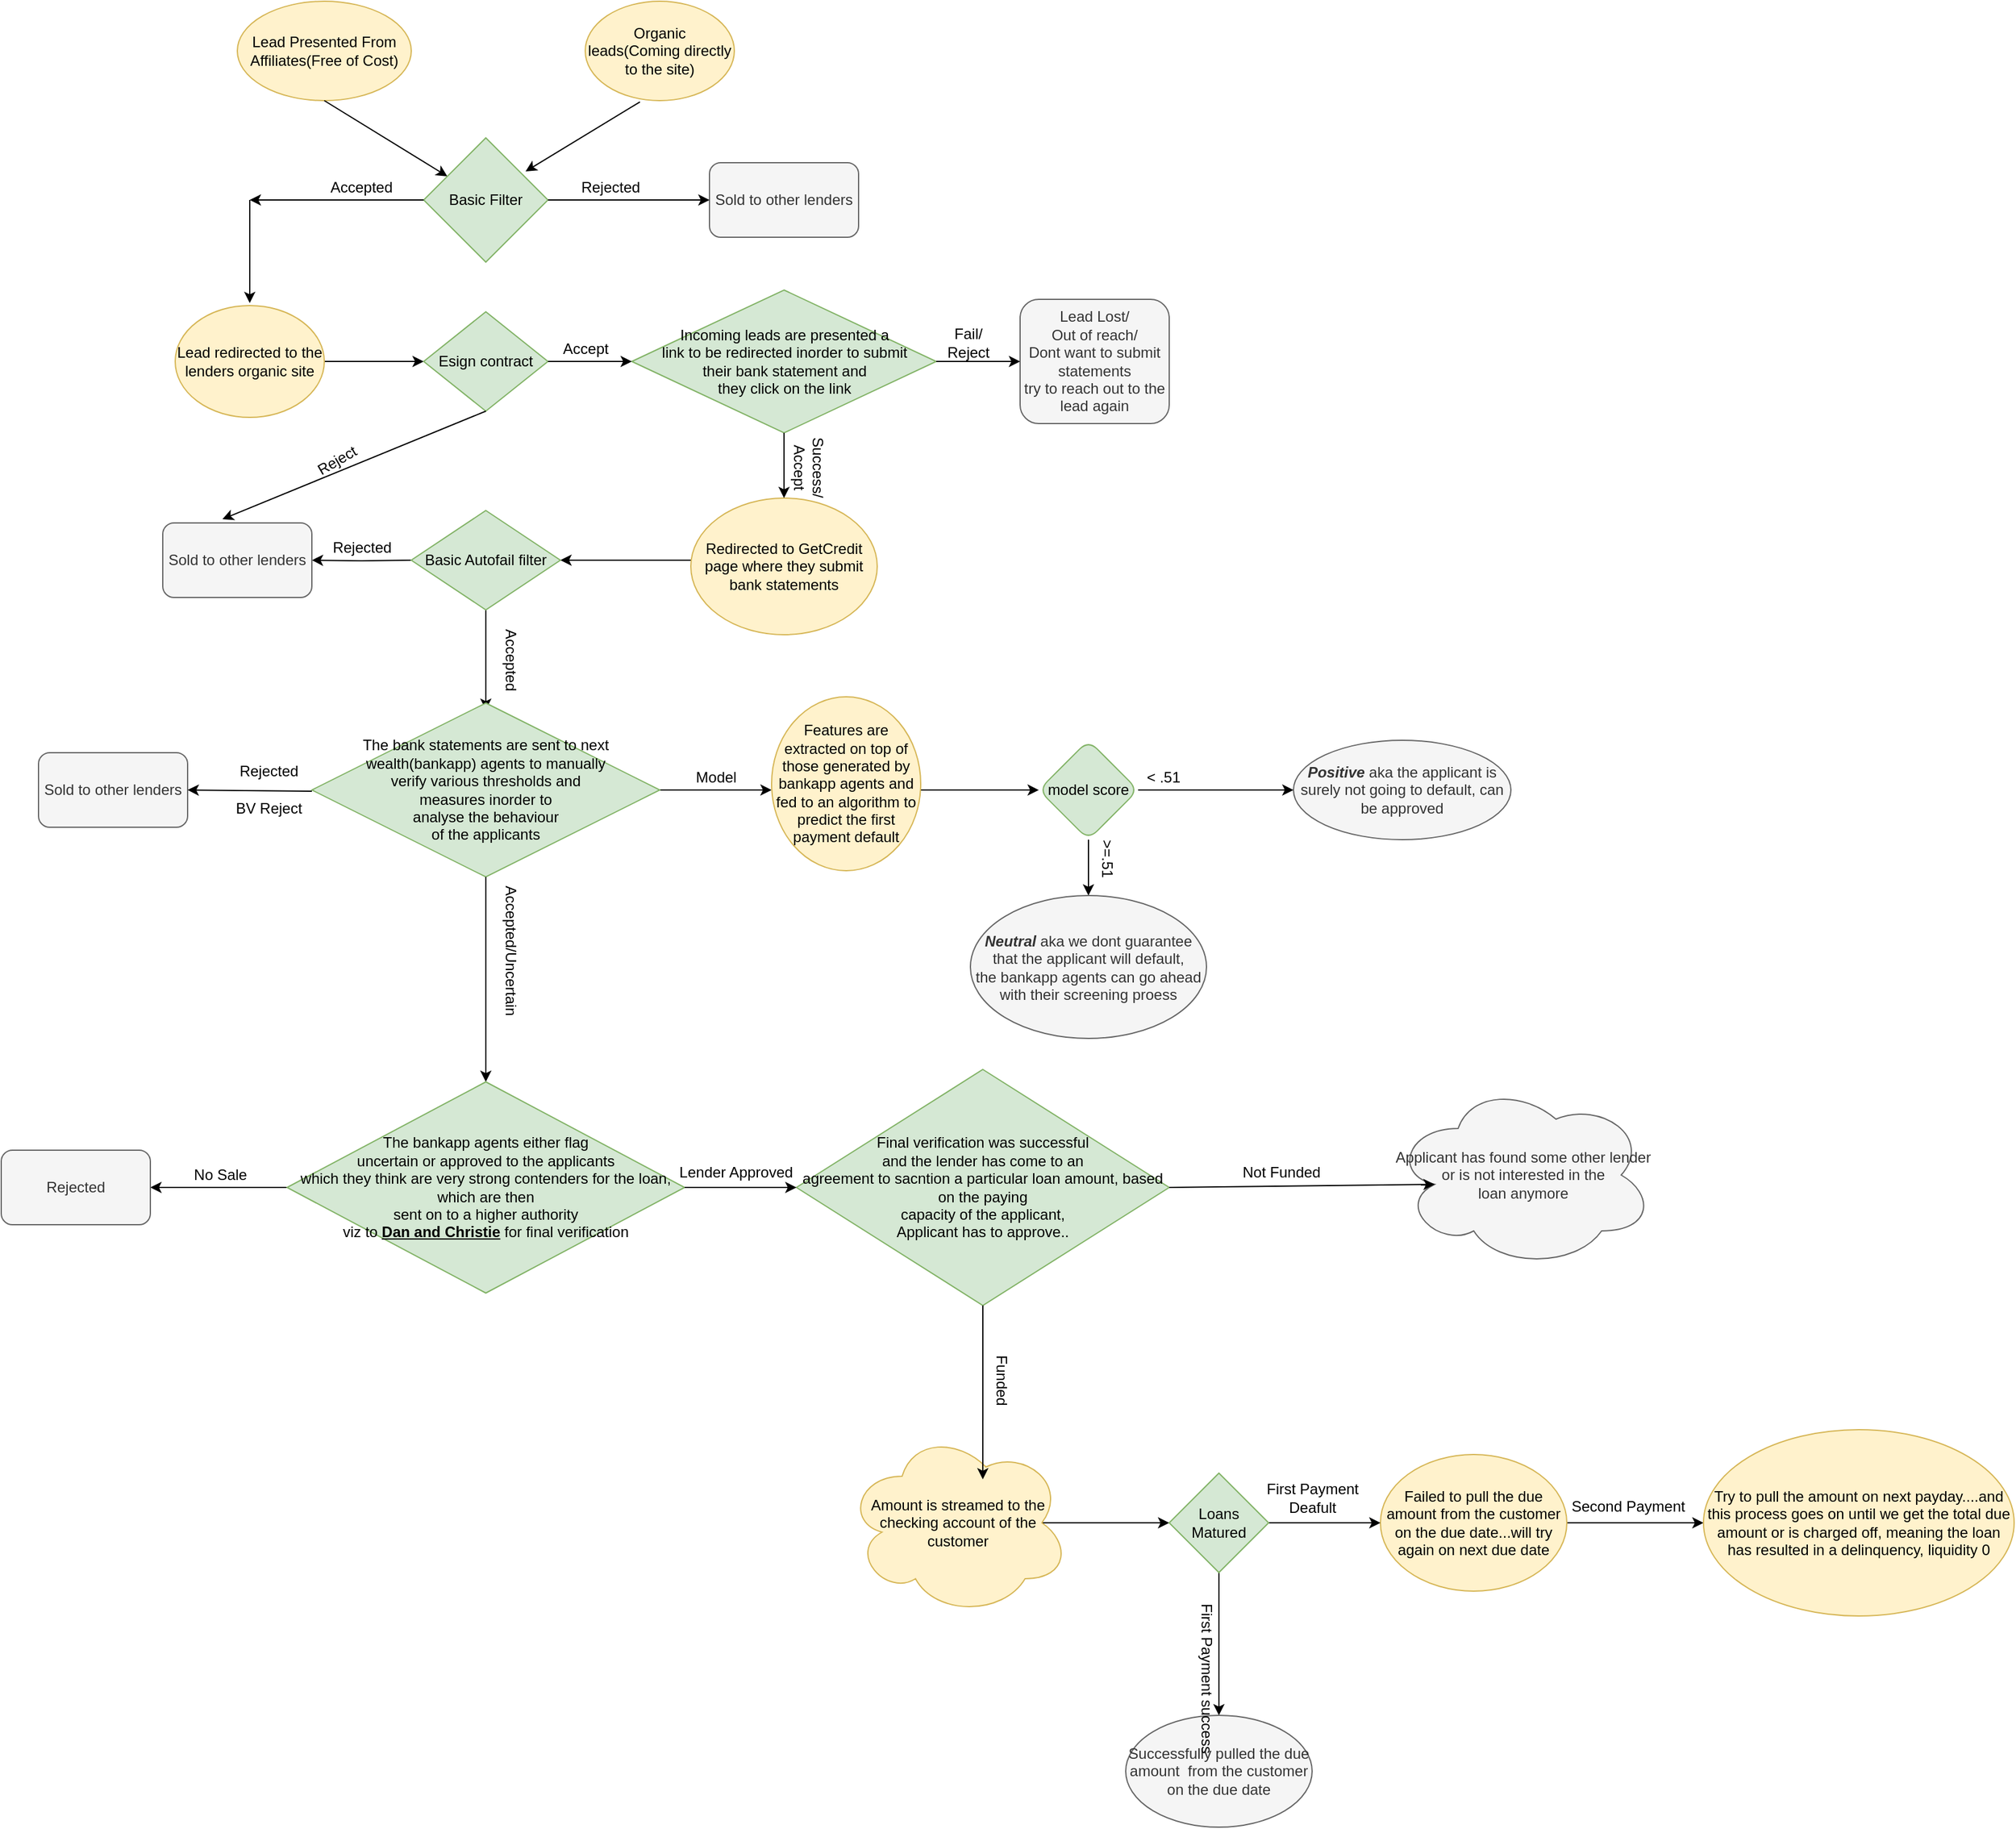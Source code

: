 <mxfile version="13.6.4" type="github">
  <diagram id="G50hmUFvQF_Ascogoxo3" name="Page-1">
    <mxGraphModel dx="868" dy="499" grid="1" gridSize="10" guides="1" tooltips="1" connect="1" arrows="1" fold="1" page="1" pageScale="1" pageWidth="850" pageHeight="1100" math="0" shadow="0">
      <root>
        <mxCell id="0" />
        <mxCell id="1" parent="0" />
        <mxCell id="U-wd1HLYxVXASG_DGe6N-1" value="Lead Presented From Affiliates(Free of Cost)" style="ellipse;whiteSpace=wrap;html=1;fillColor=#fff2cc;strokeColor=#d6b656;" parent="1" vertex="1">
          <mxGeometry x="190" width="140" height="80" as="geometry" />
        </mxCell>
        <mxCell id="U-wd1HLYxVXASG_DGe6N-2" value="" style="endArrow=classic;html=1;exitX=0.5;exitY=1;exitDx=0;exitDy=0;" parent="1" source="U-wd1HLYxVXASG_DGe6N-1" target="LoCuq9AvCIkKn8kCuvQ0-1" edge="1">
          <mxGeometry width="50" height="50" relative="1" as="geometry">
            <mxPoint x="400" y="220" as="sourcePoint" />
            <mxPoint x="330" y="120" as="targetPoint" />
            <Array as="points" />
          </mxGeometry>
        </mxCell>
        <mxCell id="U-wd1HLYxVXASG_DGe6N-4" value="Organic leads(Coming directly to the site)" style="ellipse;whiteSpace=wrap;html=1;fillColor=#fff2cc;strokeColor=#d6b656;" parent="1" vertex="1">
          <mxGeometry x="470" width="120" height="80" as="geometry" />
        </mxCell>
        <mxCell id="U-wd1HLYxVXASG_DGe6N-5" value="" style="endArrow=classic;html=1;exitX=0.367;exitY=1.013;exitDx=0;exitDy=0;exitPerimeter=0;entryX=0.82;entryY=0.27;entryDx=0;entryDy=0;entryPerimeter=0;" parent="1" source="U-wd1HLYxVXASG_DGe6N-4" target="LoCuq9AvCIkKn8kCuvQ0-1" edge="1">
          <mxGeometry width="50" height="50" relative="1" as="geometry">
            <mxPoint x="400" y="220" as="sourcePoint" />
            <mxPoint x="452.5" y="120" as="targetPoint" />
          </mxGeometry>
        </mxCell>
        <mxCell id="U-wd1HLYxVXASG_DGe6N-6" value="Sold to other lenders" style="whiteSpace=wrap;html=1;rounded=1;fillColor=#f5f5f5;strokeColor=#666666;fontColor=#333333;" parent="1" vertex="1">
          <mxGeometry x="570" y="130" width="120" height="60" as="geometry" />
        </mxCell>
        <mxCell id="U-wd1HLYxVXASG_DGe6N-8" value="Accepted" style="text;html=1;strokeColor=none;fillColor=none;align=center;verticalAlign=middle;whiteSpace=wrap;rounded=0;" parent="1" vertex="1">
          <mxGeometry x="270" y="140" width="40" height="20" as="geometry" />
        </mxCell>
        <mxCell id="U-wd1HLYxVXASG_DGe6N-113" value="" style="edgeStyle=orthogonalEdgeStyle;rounded=0;orthogonalLoop=1;jettySize=auto;html=1;" parent="1" source="U-wd1HLYxVXASG_DGe6N-14" target="U-wd1HLYxVXASG_DGe6N-112" edge="1">
          <mxGeometry relative="1" as="geometry" />
        </mxCell>
        <mxCell id="U-wd1HLYxVXASG_DGe6N-14" value="Lead redirected to the lenders organic site" style="ellipse;whiteSpace=wrap;html=1;fillColor=#fff2cc;strokeColor=#d6b656;" parent="1" vertex="1">
          <mxGeometry x="140" y="245" width="120" height="90" as="geometry" />
        </mxCell>
        <mxCell id="U-wd1HLYxVXASG_DGe6N-18" value="" style="edgeStyle=orthogonalEdgeStyle;rounded=0;orthogonalLoop=1;jettySize=auto;html=1;" parent="1" source="U-wd1HLYxVXASG_DGe6N-15" edge="1">
          <mxGeometry relative="1" as="geometry">
            <Array as="points">
              <mxPoint x="490" y="450" />
              <mxPoint x="490" y="450" />
            </Array>
            <mxPoint x="450" y="450" as="targetPoint" />
          </mxGeometry>
        </mxCell>
        <mxCell id="U-wd1HLYxVXASG_DGe6N-15" value="Redirected to GetCredit page where they submit bank statements" style="ellipse;whiteSpace=wrap;html=1;rounded=1;strokeColor=#d6b656;fillColor=#fff2cc;" parent="1" vertex="1">
          <mxGeometry x="555" y="400" width="150" height="110" as="geometry" />
        </mxCell>
        <mxCell id="U-wd1HLYxVXASG_DGe6N-26" value="" style="edgeStyle=orthogonalEdgeStyle;rounded=0;orthogonalLoop=1;jettySize=auto;html=1;" parent="1" target="U-wd1HLYxVXASG_DGe6N-23" edge="1">
          <mxGeometry relative="1" as="geometry">
            <mxPoint x="330" y="450" as="sourcePoint" />
          </mxGeometry>
        </mxCell>
        <mxCell id="U-wd1HLYxVXASG_DGe6N-38" value="" style="edgeStyle=orthogonalEdgeStyle;rounded=0;orthogonalLoop=1;jettySize=auto;html=1;" parent="1" edge="1">
          <mxGeometry relative="1" as="geometry">
            <Array as="points">
              <mxPoint x="390" y="540" />
              <mxPoint x="390" y="540" />
            </Array>
            <mxPoint x="390" y="490" as="sourcePoint" />
            <mxPoint x="390" y="570.47" as="targetPoint" />
          </mxGeometry>
        </mxCell>
        <mxCell id="U-wd1HLYxVXASG_DGe6N-51" value="" style="edgeStyle=orthogonalEdgeStyle;rounded=0;orthogonalLoop=1;jettySize=auto;html=1;" parent="1" edge="1">
          <mxGeometry relative="1" as="geometry">
            <mxPoint x="620" y="635" as="targetPoint" />
            <mxPoint x="530" y="635" as="sourcePoint" />
          </mxGeometry>
        </mxCell>
        <mxCell id="U-wd1HLYxVXASG_DGe6N-23" value="Sold to other lenders" style="rounded=1;whiteSpace=wrap;html=1;fillColor=#f5f5f5;strokeColor=#666666;fontColor=#333333;" parent="1" vertex="1">
          <mxGeometry x="130" y="420" width="120" height="60" as="geometry" />
        </mxCell>
        <mxCell id="U-wd1HLYxVXASG_DGe6N-28" value="Rejected" style="text;html=1;align=center;verticalAlign=middle;resizable=0;points=[];autosize=1;" parent="1" vertex="1">
          <mxGeometry x="260" y="430" width="60" height="20" as="geometry" />
        </mxCell>
        <mxCell id="U-wd1HLYxVXASG_DGe6N-31" value="&lt;div&gt;Success/&lt;/div&gt;&lt;div&gt;Accept&lt;/div&gt;" style="text;html=1;align=center;verticalAlign=middle;resizable=0;points=[];autosize=1;rotation=90;" parent="1" vertex="1">
          <mxGeometry x="615" y="360" width="70" height="30" as="geometry" />
        </mxCell>
        <mxCell id="U-wd1HLYxVXASG_DGe6N-35" value="&lt;div&gt;Lead Lost/&lt;/div&gt;&lt;div&gt;Out of reach/&lt;/div&gt;&lt;div&gt;Dont want to submit statements&lt;br&gt;&lt;/div&gt;&lt;div&gt;try to reach out to the lead again&lt;br&gt;&lt;/div&gt;" style="whiteSpace=wrap;html=1;rounded=1;strokeColor=#666666;fillColor=#f5f5f5;fontColor=#333333;" parent="1" vertex="1">
          <mxGeometry x="820" y="240" width="120" height="100" as="geometry" />
        </mxCell>
        <mxCell id="U-wd1HLYxVXASG_DGe6N-39" value="Accepted" style="text;html=1;align=center;verticalAlign=middle;resizable=0;points=[];autosize=1;rotation=90;" parent="1" vertex="1">
          <mxGeometry x="375" y="520" width="70" height="20" as="geometry" />
        </mxCell>
        <mxCell id="U-wd1HLYxVXASG_DGe6N-40" value="Sold to other lenders" style="whiteSpace=wrap;html=1;rounded=1;strokeColor=#666666;fillColor=#f5f5f5;fontColor=#333333;" parent="1" vertex="1">
          <mxGeometry x="30" y="605" width="120" height="60" as="geometry" />
        </mxCell>
        <mxCell id="U-wd1HLYxVXASG_DGe6N-42" value="Rejected" style="text;html=1;align=center;verticalAlign=middle;resizable=0;points=[];autosize=1;" parent="1" vertex="1">
          <mxGeometry x="185" y="610" width="60" height="20" as="geometry" />
        </mxCell>
        <mxCell id="U-wd1HLYxVXASG_DGe6N-45" value="BV Reject" style="text;html=1;align=center;verticalAlign=middle;resizable=0;points=[];autosize=1;" parent="1" vertex="1">
          <mxGeometry x="180" y="640" width="70" height="20" as="geometry" />
        </mxCell>
        <mxCell id="U-wd1HLYxVXASG_DGe6N-58" value="" style="edgeStyle=orthogonalEdgeStyle;rounded=0;orthogonalLoop=1;jettySize=auto;html=1;exitX=1;exitY=0.536;exitDx=0;exitDy=0;exitPerimeter=0;" parent="1" source="LoCuq9AvCIkKn8kCuvQ0-20" target="U-wd1HLYxVXASG_DGe6N-57" edge="1">
          <mxGeometry relative="1" as="geometry">
            <mxPoint x="735" y="635" as="sourcePoint" />
          </mxGeometry>
        </mxCell>
        <mxCell id="U-wd1HLYxVXASG_DGe6N-53" value="Model" style="text;html=1;align=center;verticalAlign=middle;resizable=0;points=[];autosize=1;" parent="1" vertex="1">
          <mxGeometry x="550" y="615" width="50" height="20" as="geometry" />
        </mxCell>
        <mxCell id="U-wd1HLYxVXASG_DGe6N-60" value="" style="edgeStyle=orthogonalEdgeStyle;rounded=0;orthogonalLoop=1;jettySize=auto;html=1;" parent="1" source="U-wd1HLYxVXASG_DGe6N-57" target="U-wd1HLYxVXASG_DGe6N-59" edge="1">
          <mxGeometry relative="1" as="geometry">
            <Array as="points">
              <mxPoint x="875" y="710" />
              <mxPoint x="875" y="710" />
            </Array>
          </mxGeometry>
        </mxCell>
        <mxCell id="U-wd1HLYxVXASG_DGe6N-63" value="" style="edgeStyle=orthogonalEdgeStyle;rounded=0;orthogonalLoop=1;jettySize=auto;html=1;" parent="1" source="U-wd1HLYxVXASG_DGe6N-57" target="U-wd1HLYxVXASG_DGe6N-62" edge="1">
          <mxGeometry relative="1" as="geometry" />
        </mxCell>
        <mxCell id="U-wd1HLYxVXASG_DGe6N-57" value="model score" style="rhombus;whiteSpace=wrap;html=1;rounded=1;strokeColor=#82b366;fillColor=#d5e8d4;" parent="1" vertex="1">
          <mxGeometry x="835" y="595" width="80" height="80" as="geometry" />
        </mxCell>
        <mxCell id="U-wd1HLYxVXASG_DGe6N-59" value="&lt;div&gt;&lt;i&gt;&lt;b&gt;Neutral&lt;/b&gt;&lt;/i&gt; aka we dont guarantee that the applicant will default,&lt;/div&gt;&lt;div&gt;the bankapp agents can go ahead with their screening proess&lt;br&gt; &lt;/div&gt;" style="ellipse;whiteSpace=wrap;html=1;rounded=1;strokeColor=#666666;fillColor=#f5f5f5;fontColor=#333333;" parent="1" vertex="1">
          <mxGeometry x="780" y="720" width="190" height="115" as="geometry" />
        </mxCell>
        <mxCell id="U-wd1HLYxVXASG_DGe6N-61" value="&amp;gt;=.51" style="text;html=1;align=center;verticalAlign=middle;resizable=0;points=[];autosize=1;rotation=90;" parent="1" vertex="1">
          <mxGeometry x="865" y="680" width="50" height="20" as="geometry" />
        </mxCell>
        <mxCell id="U-wd1HLYxVXASG_DGe6N-62" value="&lt;i&gt;&lt;b&gt;Positive&lt;/b&gt;&lt;/i&gt; aka the applicant is surely not going to default, can be approved" style="ellipse;whiteSpace=wrap;html=1;rounded=1;strokeColor=#666666;fillColor=#f5f5f5;fontColor=#333333;" parent="1" vertex="1">
          <mxGeometry x="1040" y="595" width="175" height="80" as="geometry" />
        </mxCell>
        <mxCell id="U-wd1HLYxVXASG_DGe6N-64" value="&amp;lt; .51 " style="text;html=1;align=center;verticalAlign=middle;resizable=0;points=[];autosize=1;" parent="1" vertex="1">
          <mxGeometry x="915" y="615" width="40" height="20" as="geometry" />
        </mxCell>
        <mxCell id="U-wd1HLYxVXASG_DGe6N-69" value="" style="edgeStyle=orthogonalEdgeStyle;rounded=0;orthogonalLoop=1;jettySize=auto;html=1;exitX=0;exitY=0.5;exitDx=0;exitDy=0;" parent="1" source="LoCuq9AvCIkKn8kCuvQ0-21" target="U-wd1HLYxVXASG_DGe6N-68" edge="1">
          <mxGeometry relative="1" as="geometry">
            <mxPoint x="290" y="875" as="sourcePoint" />
            <Array as="points" />
          </mxGeometry>
        </mxCell>
        <mxCell id="U-wd1HLYxVXASG_DGe6N-67" value="Accepted/Uncertain" style="text;html=1;align=center;verticalAlign=middle;resizable=0;points=[];autosize=1;rotation=90;" parent="1" vertex="1">
          <mxGeometry x="350" y="754" width="120" height="20" as="geometry" />
        </mxCell>
        <mxCell id="U-wd1HLYxVXASG_DGe6N-68" value="Rejected" style="whiteSpace=wrap;html=1;rounded=1;strokeColor=#666666;fillColor=#f5f5f5;fontColor=#333333;" parent="1" vertex="1">
          <mxGeometry y="925" width="120" height="60" as="geometry" />
        </mxCell>
        <mxCell id="U-wd1HLYxVXASG_DGe6N-70" value="No Sale" style="text;html=1;align=center;verticalAlign=middle;resizable=0;points=[];autosize=1;" parent="1" vertex="1">
          <mxGeometry x="146" y="935" width="60" height="20" as="geometry" />
        </mxCell>
        <mxCell id="U-wd1HLYxVXASG_DGe6N-73" value="Lender Approved" style="text;html=1;align=center;verticalAlign=middle;resizable=0;points=[];autosize=1;" parent="1" vertex="1">
          <mxGeometry x="536" y="932.5" width="110" height="20" as="geometry" />
        </mxCell>
        <mxCell id="U-wd1HLYxVXASG_DGe6N-96" value="" style="edgeStyle=orthogonalEdgeStyle;rounded=0;orthogonalLoop=1;jettySize=auto;html=1;exitX=0.875;exitY=0.5;exitDx=0;exitDy=0;exitPerimeter=0;" parent="1" source="U-wd1HLYxVXASG_DGe6N-80" target="U-wd1HLYxVXASG_DGe6N-95" edge="1">
          <mxGeometry relative="1" as="geometry" />
        </mxCell>
        <mxCell id="U-wd1HLYxVXASG_DGe6N-80" value="Amount is streamed to the checking account of the customer " style="ellipse;shape=cloud;whiteSpace=wrap;html=1;rounded=1;strokeColor=#d6b656;fillColor=#fff2cc;" parent="1" vertex="1">
          <mxGeometry x="680" y="1150" width="180" height="150" as="geometry" />
        </mxCell>
        <mxCell id="U-wd1HLYxVXASG_DGe6N-83" value="&lt;div&gt;Applicant has found some other lender or is not interested in the &lt;br&gt;&lt;/div&gt;&lt;div&gt;loan anymore&lt;/div&gt;" style="ellipse;shape=cloud;whiteSpace=wrap;html=1;rounded=1;strokeColor=#666666;fillColor=#f5f5f5;fontColor=#333333;" parent="1" vertex="1">
          <mxGeometry x="1120" y="870" width="210" height="150" as="geometry" />
        </mxCell>
        <mxCell id="U-wd1HLYxVXASG_DGe6N-87" value="Not Funded" style="text;html=1;align=center;verticalAlign=middle;resizable=0;points=[];autosize=1;" parent="1" vertex="1">
          <mxGeometry x="990" y="932.5" width="80" height="20" as="geometry" />
        </mxCell>
        <mxCell id="U-wd1HLYxVXASG_DGe6N-103" value="" style="edgeStyle=orthogonalEdgeStyle;rounded=0;orthogonalLoop=1;jettySize=auto;html=1;" parent="1" source="U-wd1HLYxVXASG_DGe6N-88" target="U-wd1HLYxVXASG_DGe6N-102" edge="1">
          <mxGeometry relative="1" as="geometry" />
        </mxCell>
        <mxCell id="U-wd1HLYxVXASG_DGe6N-88" value="Failed to pull the due amount from the customer on the due date...will try again on next due date" style="ellipse;whiteSpace=wrap;html=1;rounded=1;strokeColor=#d6b656;fillColor=#fff2cc;" parent="1" vertex="1">
          <mxGeometry x="1110" y="1170" width="150" height="110" as="geometry" />
        </mxCell>
        <mxCell id="U-wd1HLYxVXASG_DGe6N-97" value="" style="edgeStyle=orthogonalEdgeStyle;rounded=0;orthogonalLoop=1;jettySize=auto;html=1;" parent="1" source="U-wd1HLYxVXASG_DGe6N-95" target="U-wd1HLYxVXASG_DGe6N-88" edge="1">
          <mxGeometry relative="1" as="geometry" />
        </mxCell>
        <mxCell id="U-wd1HLYxVXASG_DGe6N-100" value="" style="edgeStyle=orthogonalEdgeStyle;rounded=0;orthogonalLoop=1;jettySize=auto;html=1;" parent="1" source="U-wd1HLYxVXASG_DGe6N-95" target="U-wd1HLYxVXASG_DGe6N-99" edge="1">
          <mxGeometry relative="1" as="geometry" />
        </mxCell>
        <mxCell id="U-wd1HLYxVXASG_DGe6N-95" value="Loans Matured" style="rhombus;whiteSpace=wrap;html=1;fillColor=#d5e8d4;strokeColor=#82b366;" parent="1" vertex="1">
          <mxGeometry x="940" y="1185" width="80" height="80" as="geometry" />
        </mxCell>
        <mxCell id="U-wd1HLYxVXASG_DGe6N-98" value="&lt;div&gt;First Payment &lt;br&gt;&lt;/div&gt;&lt;div&gt;Deafult&lt;/div&gt;" style="text;html=1;align=center;verticalAlign=middle;resizable=0;points=[];autosize=1;" parent="1" vertex="1">
          <mxGeometry x="1010" y="1190" width="90" height="30" as="geometry" />
        </mxCell>
        <mxCell id="U-wd1HLYxVXASG_DGe6N-99" value="Successfully pulled the due amount&amp;nbsp; from the customer on the due date " style="ellipse;whiteSpace=wrap;html=1;strokeColor=#666666;fillColor=#f5f5f5;fontColor=#333333;" parent="1" vertex="1">
          <mxGeometry x="905" y="1380" width="150" height="90" as="geometry" />
        </mxCell>
        <mxCell id="U-wd1HLYxVXASG_DGe6N-101" value="First Payment success" style="text;html=1;align=center;verticalAlign=middle;resizable=0;points=[];autosize=1;rotation=90;" parent="1" vertex="1">
          <mxGeometry x="900" y="1340" width="140" height="20" as="geometry" />
        </mxCell>
        <mxCell id="U-wd1HLYxVXASG_DGe6N-102" value="Try to pull the amount on next payday....and this process goes on until we get the total due amount or is charged off, meaning the loan has resulted in a delinquency, liquidity 0" style="ellipse;whiteSpace=wrap;html=1;rounded=1;strokeColor=#d6b656;fillColor=#fff2cc;" parent="1" vertex="1">
          <mxGeometry x="1370" y="1150" width="250" height="150" as="geometry" />
        </mxCell>
        <mxCell id="U-wd1HLYxVXASG_DGe6N-104" value="Second Payment" style="text;html=1;align=center;verticalAlign=middle;resizable=0;points=[];autosize=1;" parent="1" vertex="1">
          <mxGeometry x="1254" y="1202" width="110" height="20" as="geometry" />
        </mxCell>
        <mxCell id="U-wd1HLYxVXASG_DGe6N-112" value="Esign contract" style="rhombus;whiteSpace=wrap;html=1;fillColor=#d5e8d4;strokeColor=#82b366;" parent="1" vertex="1">
          <mxGeometry x="340" y="250" width="100" height="80" as="geometry" />
        </mxCell>
        <mxCell id="U-wd1HLYxVXASG_DGe6N-115" value="Accept" style="text;html=1;align=center;verticalAlign=middle;resizable=0;points=[];autosize=1;" parent="1" vertex="1">
          <mxGeometry x="445" y="270" width="50" height="20" as="geometry" />
        </mxCell>
        <mxCell id="U-wd1HLYxVXASG_DGe6N-117" value="Reject" style="text;html=1;align=center;verticalAlign=middle;resizable=0;points=[];autosize=1;rotation=-30;" parent="1" vertex="1">
          <mxGeometry x="245" y="360" width="50" height="20" as="geometry" />
        </mxCell>
        <mxCell id="U-wd1HLYxVXASG_DGe6N-118" value="" style="endArrow=classic;html=1;entryX=0.4;entryY=-0.05;entryDx=0;entryDy=0;entryPerimeter=0;exitX=0.5;exitY=1;exitDx=0;exitDy=0;" parent="1" source="U-wd1HLYxVXASG_DGe6N-112" target="U-wd1HLYxVXASG_DGe6N-23" edge="1">
          <mxGeometry width="50" height="50" relative="1" as="geometry">
            <mxPoint x="390" y="325" as="sourcePoint" />
            <mxPoint x="150" y="425" as="targetPoint" />
          </mxGeometry>
        </mxCell>
        <mxCell id="LoCuq9AvCIkKn8kCuvQ0-1" value="Basic Filter" style="rhombus;whiteSpace=wrap;html=1;fillColor=#d5e8d4;strokeColor=#82b366;" vertex="1" parent="1">
          <mxGeometry x="340" y="110" width="100" height="100" as="geometry" />
        </mxCell>
        <mxCell id="LoCuq9AvCIkKn8kCuvQ0-2" value="" style="endArrow=classic;html=1;entryX=0;entryY=0.5;entryDx=0;entryDy=0;exitX=1;exitY=0.5;exitDx=0;exitDy=0;" edge="1" parent="1" source="LoCuq9AvCIkKn8kCuvQ0-1" target="U-wd1HLYxVXASG_DGe6N-6">
          <mxGeometry width="50" height="50" relative="1" as="geometry">
            <mxPoint x="420" y="250" as="sourcePoint" />
            <mxPoint x="470" y="200" as="targetPoint" />
          </mxGeometry>
        </mxCell>
        <mxCell id="LoCuq9AvCIkKn8kCuvQ0-3" value="" style="endArrow=classic;html=1;exitX=0;exitY=0.5;exitDx=0;exitDy=0;" edge="1" parent="1" source="LoCuq9AvCIkKn8kCuvQ0-1">
          <mxGeometry width="50" height="50" relative="1" as="geometry">
            <mxPoint x="420" y="250" as="sourcePoint" />
            <mxPoint x="200" y="160" as="targetPoint" />
          </mxGeometry>
        </mxCell>
        <mxCell id="LoCuq9AvCIkKn8kCuvQ0-4" value="" style="endArrow=classic;html=1;" edge="1" parent="1">
          <mxGeometry width="50" height="50" relative="1" as="geometry">
            <mxPoint x="200" y="160" as="sourcePoint" />
            <mxPoint x="200" y="243" as="targetPoint" />
          </mxGeometry>
        </mxCell>
        <mxCell id="LoCuq9AvCIkKn8kCuvQ0-5" value="Rejected" style="text;html=1;align=center;verticalAlign=middle;resizable=0;points=[];autosize=1;" vertex="1" parent="1">
          <mxGeometry x="460" y="140" width="60" height="20" as="geometry" />
        </mxCell>
        <mxCell id="LoCuq9AvCIkKn8kCuvQ0-6" value="&lt;div&gt;Incoming leads are presented a &lt;br&gt;&lt;/div&gt;&lt;div&gt;link to be redirected inorder to submit &lt;br&gt;&lt;/div&gt;&lt;div&gt;their bank statement and &lt;br&gt;&lt;/div&gt;&lt;div&gt;they click on the link&lt;/div&gt;" style="rhombus;whiteSpace=wrap;html=1;fillColor=#d5e8d4;strokeColor=#82b366;" vertex="1" parent="1">
          <mxGeometry x="507.5" y="232.5" width="245" height="115" as="geometry" />
        </mxCell>
        <mxCell id="LoCuq9AvCIkKn8kCuvQ0-10" value="" style="endArrow=classic;html=1;exitX=1;exitY=0.5;exitDx=0;exitDy=0;entryX=0;entryY=0.5;entryDx=0;entryDy=0;" edge="1" parent="1" source="LoCuq9AvCIkKn8kCuvQ0-6" target="U-wd1HLYxVXASG_DGe6N-35">
          <mxGeometry width="50" height="50" relative="1" as="geometry">
            <mxPoint x="650" y="310" as="sourcePoint" />
            <mxPoint x="700" y="260" as="targetPoint" />
          </mxGeometry>
        </mxCell>
        <mxCell id="LoCuq9AvCIkKn8kCuvQ0-11" value="" style="endArrow=classic;html=1;exitX=1;exitY=0.5;exitDx=0;exitDy=0;entryX=0;entryY=0.5;entryDx=0;entryDy=0;" edge="1" parent="1" source="U-wd1HLYxVXASG_DGe6N-112" target="LoCuq9AvCIkKn8kCuvQ0-6">
          <mxGeometry width="50" height="50" relative="1" as="geometry">
            <mxPoint x="450" y="340" as="sourcePoint" />
            <mxPoint x="500" y="290" as="targetPoint" />
          </mxGeometry>
        </mxCell>
        <mxCell id="LoCuq9AvCIkKn8kCuvQ0-12" value="" style="endArrow=classic;html=1;exitX=0.5;exitY=1;exitDx=0;exitDy=0;entryX=0.5;entryY=0;entryDx=0;entryDy=0;" edge="1" parent="1" source="LoCuq9AvCIkKn8kCuvQ0-6" target="U-wd1HLYxVXASG_DGe6N-15">
          <mxGeometry width="50" height="50" relative="1" as="geometry">
            <mxPoint x="610" y="410" as="sourcePoint" />
            <mxPoint x="660" y="360" as="targetPoint" />
          </mxGeometry>
        </mxCell>
        <mxCell id="LoCuq9AvCIkKn8kCuvQ0-14" value="&lt;div&gt;Fail/&lt;/div&gt;&lt;div&gt;Reject&lt;/div&gt;" style="text;html=1;align=center;verticalAlign=middle;resizable=0;points=[];autosize=1;" vertex="1" parent="1">
          <mxGeometry x="752.5" y="260" width="50" height="30" as="geometry" />
        </mxCell>
        <mxCell id="LoCuq9AvCIkKn8kCuvQ0-15" value="Basic Autofail filter" style="rhombus;whiteSpace=wrap;html=1;fillColor=#d5e8d4;strokeColor=#82b366;" vertex="1" parent="1">
          <mxGeometry x="330" y="410" width="120" height="80" as="geometry" />
        </mxCell>
        <mxCell id="LoCuq9AvCIkKn8kCuvQ0-17" value="&lt;font style=&quot;font-size: 12px&quot;&gt;The bank statements are sent to next wealth(bankapp) agents to manually &lt;br&gt;&lt;/font&gt;&lt;div&gt;&lt;font style=&quot;font-size: 12px&quot;&gt;verify various thresholds and &lt;br&gt;&lt;/font&gt;&lt;/div&gt;&lt;div&gt;&lt;font style=&quot;font-size: 12px&quot;&gt;measures inorder to &lt;br&gt;&lt;/font&gt;&lt;/div&gt;&lt;div&gt;&lt;font style=&quot;font-size: 12px&quot;&gt;analyse the behaviour &lt;/font&gt;&lt;/div&gt;&lt;font style=&quot;font-size: 12px&quot;&gt;of the applicants&lt;/font&gt;" style="rhombus;whiteSpace=wrap;html=1;fillColor=#d5e8d4;strokeColor=#82b366;" vertex="1" parent="1">
          <mxGeometry x="250" y="565" width="280" height="140" as="geometry" />
        </mxCell>
        <mxCell id="LoCuq9AvCIkKn8kCuvQ0-18" value="" style="endArrow=classic;html=1;entryX=1;entryY=0.5;entryDx=0;entryDy=0;exitX=1;exitY=-0.2;exitDx=0;exitDy=0;exitPerimeter=0;" edge="1" parent="1" source="U-wd1HLYxVXASG_DGe6N-45" target="U-wd1HLYxVXASG_DGe6N-40">
          <mxGeometry width="50" height="50" relative="1" as="geometry">
            <mxPoint x="230" y="670" as="sourcePoint" />
            <mxPoint x="280" y="620" as="targetPoint" />
          </mxGeometry>
        </mxCell>
        <mxCell id="LoCuq9AvCIkKn8kCuvQ0-19" value="" style="endArrow=classic;html=1;exitX=0.5;exitY=1;exitDx=0;exitDy=0;entryX=0.5;entryY=0;entryDx=0;entryDy=0;" edge="1" parent="1" source="LoCuq9AvCIkKn8kCuvQ0-17" target="LoCuq9AvCIkKn8kCuvQ0-21">
          <mxGeometry width="50" height="50" relative="1" as="geometry">
            <mxPoint x="360" y="760" as="sourcePoint" />
            <mxPoint x="391.89" y="831.98" as="targetPoint" />
          </mxGeometry>
        </mxCell>
        <mxCell id="LoCuq9AvCIkKn8kCuvQ0-20" value="Features are extracted on top of those generated by bankapp agents and fed to an algorithm to predict the first payment default" style="ellipse;whiteSpace=wrap;html=1;fillColor=#fff2cc;strokeColor=#d6b656;" vertex="1" parent="1">
          <mxGeometry x="620" y="560" width="120" height="140" as="geometry" />
        </mxCell>
        <mxCell id="LoCuq9AvCIkKn8kCuvQ0-21" value="&lt;div&gt;The bankapp agents either flag &lt;br&gt;&lt;/div&gt;&lt;div&gt;uncertain or approved to the applicants &lt;/div&gt;which they think are very strong contenders for the loan, which are then&lt;br&gt;&lt;div&gt; sent on to a higher authority &lt;br&gt;&lt;/div&gt;&lt;div&gt;viz to &lt;u&gt;&lt;b&gt;Dan and Christie&lt;/b&gt;&lt;/u&gt; for final verification&lt;/div&gt;" style="rhombus;whiteSpace=wrap;html=1;fillColor=#d5e8d4;strokeColor=#82b366;" vertex="1" parent="1">
          <mxGeometry x="230" y="870" width="320" height="170" as="geometry" />
        </mxCell>
        <mxCell id="LoCuq9AvCIkKn8kCuvQ0-24" value="&lt;div&gt;Final verification was successful&lt;/div&gt;&lt;div&gt; and the lender has come to an &lt;br&gt;agreement to sacntion a particular loan amount, based on the paying &lt;br&gt;capacity of the applicant,&lt;/div&gt;&lt;div&gt;Applicant has to approve..&lt;/div&gt;" style="rhombus;whiteSpace=wrap;html=1;fillColor=#d5e8d4;strokeColor=#82b366;" vertex="1" parent="1">
          <mxGeometry x="640" y="860" width="300" height="190" as="geometry" />
        </mxCell>
        <mxCell id="LoCuq9AvCIkKn8kCuvQ0-26" value="" style="endArrow=classic;html=1;exitX=1;exitY=0.5;exitDx=0;exitDy=0;entryX=0;entryY=0.5;entryDx=0;entryDy=0;" edge="1" parent="1" source="LoCuq9AvCIkKn8kCuvQ0-21" target="LoCuq9AvCIkKn8kCuvQ0-24">
          <mxGeometry width="50" height="50" relative="1" as="geometry">
            <mxPoint x="550" y="980" as="sourcePoint" />
            <mxPoint x="600" y="930" as="targetPoint" />
          </mxGeometry>
        </mxCell>
        <mxCell id="LoCuq9AvCIkKn8kCuvQ0-27" value="" style="endArrow=classic;html=1;exitX=0.5;exitY=1;exitDx=0;exitDy=0;entryX=0.611;entryY=0.267;entryDx=0;entryDy=0;entryPerimeter=0;" edge="1" parent="1" source="LoCuq9AvCIkKn8kCuvQ0-24" target="U-wd1HLYxVXASG_DGe6N-80">
          <mxGeometry width="50" height="50" relative="1" as="geometry">
            <mxPoint x="770" y="1140" as="sourcePoint" />
            <mxPoint x="820" y="1090" as="targetPoint" />
          </mxGeometry>
        </mxCell>
        <mxCell id="LoCuq9AvCIkKn8kCuvQ0-28" value="Funded" style="text;html=1;align=center;verticalAlign=middle;resizable=0;points=[];autosize=1;rotation=90;" vertex="1" parent="1">
          <mxGeometry x="775" y="1100" width="60" height="20" as="geometry" />
        </mxCell>
        <mxCell id="LoCuq9AvCIkKn8kCuvQ0-29" value="" style="endArrow=classic;html=1;exitX=1;exitY=0.5;exitDx=0;exitDy=0;entryX=0.16;entryY=0.55;entryDx=0;entryDy=0;entryPerimeter=0;" edge="1" parent="1" source="LoCuq9AvCIkKn8kCuvQ0-24" target="U-wd1HLYxVXASG_DGe6N-83">
          <mxGeometry width="50" height="50" relative="1" as="geometry">
            <mxPoint x="900" y="1080" as="sourcePoint" />
            <mxPoint x="950" y="1030" as="targetPoint" />
          </mxGeometry>
        </mxCell>
      </root>
    </mxGraphModel>
  </diagram>
</mxfile>
